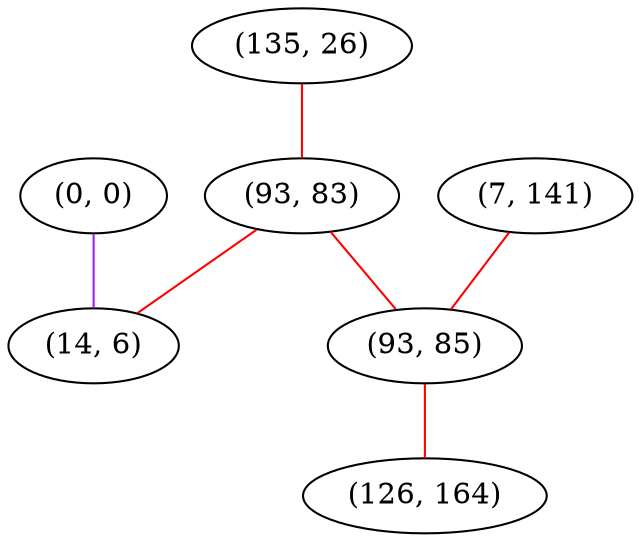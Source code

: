 graph "" {
"(0, 0)";
"(135, 26)";
"(93, 83)";
"(7, 141)";
"(93, 85)";
"(14, 6)";
"(126, 164)";
"(0, 0)" -- "(14, 6)"  [color=purple, key=0, weight=4];
"(135, 26)" -- "(93, 83)"  [color=red, key=0, weight=1];
"(93, 83)" -- "(93, 85)"  [color=red, key=0, weight=1];
"(93, 83)" -- "(14, 6)"  [color=red, key=0, weight=1];
"(7, 141)" -- "(93, 85)"  [color=red, key=0, weight=1];
"(93, 85)" -- "(126, 164)"  [color=red, key=0, weight=1];
}
